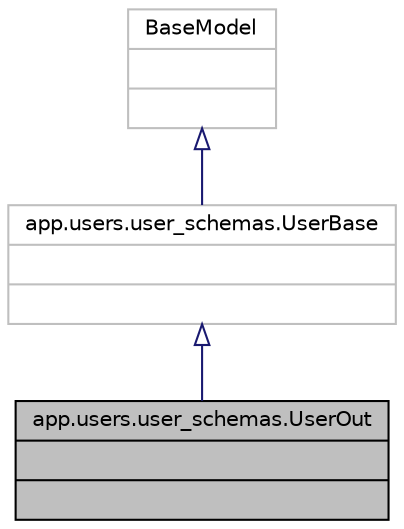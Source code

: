 digraph "app.users.user_schemas.UserOut"
{
 // LATEX_PDF_SIZE
  edge [fontname="Helvetica",fontsize="10",labelfontname="Helvetica",labelfontsize="10"];
  node [fontname="Helvetica",fontsize="10",shape=record];
  Node1 [label="{app.users.user_schemas.UserOut\n||}",height=0.2,width=0.4,color="black", fillcolor="grey75", style="filled", fontcolor="black",tooltip=" "];
  Node2 -> Node1 [dir="back",color="midnightblue",fontsize="10",style="solid",arrowtail="onormal",fontname="Helvetica"];
  Node2 [label="{app.users.user_schemas.UserBase\n||}",height=0.2,width=0.4,color="grey75", fillcolor="white", style="filled",URL="$classapp_1_1users_1_1user__schemas_1_1UserBase.html",tooltip=" "];
  Node3 -> Node2 [dir="back",color="midnightblue",fontsize="10",style="solid",arrowtail="onormal",fontname="Helvetica"];
  Node3 [label="{BaseModel\n||}",height=0.2,width=0.4,color="grey75", fillcolor="white", style="filled",tooltip=" "];
}
